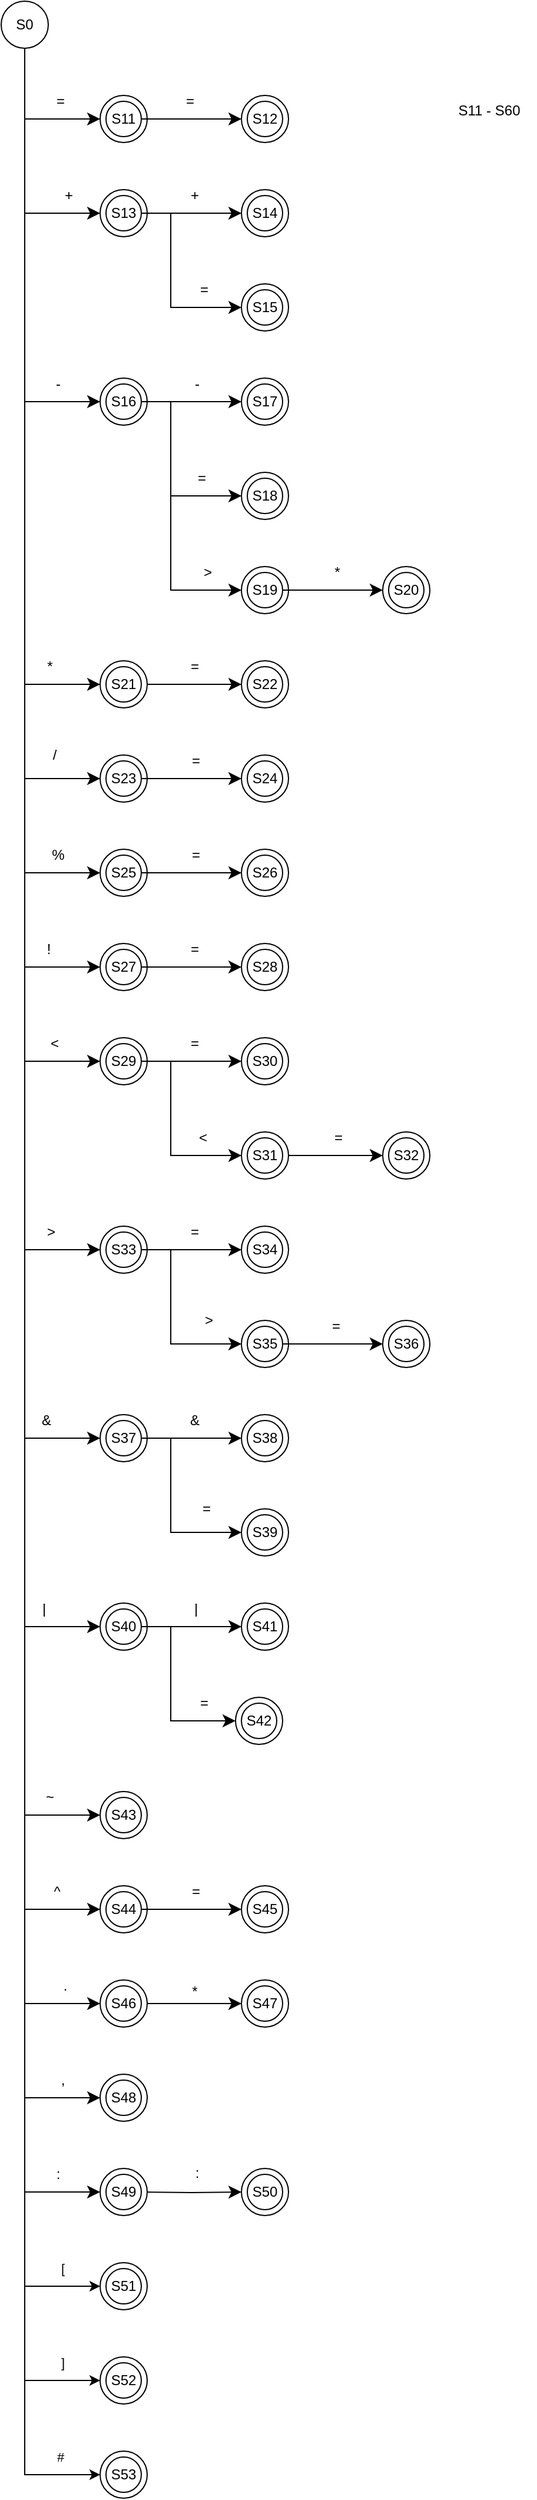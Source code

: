 <mxfile version="27.0.3">
  <diagram name="Страница — 1" id="8KizcKaNFcquC1d0sxx4">
    <mxGraphModel dx="844" dy="785" grid="1" gridSize="10" guides="1" tooltips="1" connect="1" arrows="1" fold="1" page="1" pageScale="1" pageWidth="827" pageHeight="1169" math="0" shadow="0">
      <root>
        <mxCell id="0" />
        <mxCell id="1" parent="0" />
        <mxCell id="4kD149fMRu0ujwYFSM2b-1" value="S1" style="ellipse;whiteSpace=wrap;html=1;aspect=fixed;rounded=0;labelBackgroundColor=none;" vertex="1" parent="1">
          <mxGeometry x="120" y="80" width="40" height="40" as="geometry" />
        </mxCell>
        <mxCell id="4kD149fMRu0ujwYFSM2b-2" style="edgeStyle=orthogonalEdgeStyle;rounded=0;orthogonalLoop=1;jettySize=auto;html=1;entryX=0;entryY=0.5;entryDx=0;entryDy=0;fontSize=12;startSize=8;endSize=8;labelBackgroundColor=none;fontColor=default;" edge="1" parent="1" source="4kD149fMRu0ujwYFSM2b-34" target="4kD149fMRu0ujwYFSM2b-1">
          <mxGeometry relative="1" as="geometry">
            <Array as="points">
              <mxPoint x="56" y="100" />
            </Array>
          </mxGeometry>
        </mxCell>
        <mxCell id="4kD149fMRu0ujwYFSM2b-3" value="=" style="edgeLabel;html=1;align=center;verticalAlign=middle;resizable=0;points=[];fontSize=12;fontFamily=Helvetica;fontColor=default;labelBackgroundColor=default;" vertex="1" connectable="0" parent="4kD149fMRu0ujwYFSM2b-2">
          <mxGeometry x="0.449" y="-2" relative="1" as="geometry">
            <mxPoint y="-17" as="offset" />
          </mxGeometry>
        </mxCell>
        <mxCell id="4kD149fMRu0ujwYFSM2b-4" style="edgeStyle=orthogonalEdgeStyle;rounded=0;orthogonalLoop=1;jettySize=auto;html=1;entryX=0;entryY=0.5;entryDx=0;entryDy=0;fontSize=12;startSize=8;endSize=8;labelBackgroundColor=none;fontColor=default;" edge="1" parent="1" source="4kD149fMRu0ujwYFSM2b-34" target="4kD149fMRu0ujwYFSM2b-40">
          <mxGeometry relative="1" as="geometry">
            <Array as="points">
              <mxPoint x="56" y="180" />
            </Array>
          </mxGeometry>
        </mxCell>
        <mxCell id="4kD149fMRu0ujwYFSM2b-5" value="+" style="edgeLabel;html=1;align=center;verticalAlign=middle;resizable=0;points=[];fontSize=12;fontFamily=Helvetica;fontColor=default;labelBackgroundColor=default;" vertex="1" connectable="0" parent="4kD149fMRu0ujwYFSM2b-4">
          <mxGeometry x="0.731" y="-2" relative="1" as="geometry">
            <mxPoint y="-17" as="offset" />
          </mxGeometry>
        </mxCell>
        <mxCell id="4kD149fMRu0ujwYFSM2b-6" style="edgeStyle=orthogonalEdgeStyle;orthogonalLoop=1;jettySize=auto;html=1;entryX=0;entryY=0.5;entryDx=0;entryDy=0;fontSize=12;startSize=8;endSize=8;rounded=0;curved=0;" edge="1" parent="1" source="4kD149fMRu0ujwYFSM2b-34" target="4kD149fMRu0ujwYFSM2b-46">
          <mxGeometry relative="1" as="geometry">
            <Array as="points">
              <mxPoint x="56" y="340" />
            </Array>
          </mxGeometry>
        </mxCell>
        <mxCell id="4kD149fMRu0ujwYFSM2b-7" value="-" style="edgeLabel;html=1;align=center;verticalAlign=middle;resizable=0;points=[];fontSize=12;fontFamily=Helvetica;fontColor=default;labelBackgroundColor=default;" vertex="1" connectable="0" parent="4kD149fMRu0ujwYFSM2b-6">
          <mxGeometry x="0.801" y="-1" relative="1" as="geometry">
            <mxPoint y="-16" as="offset" />
          </mxGeometry>
        </mxCell>
        <mxCell id="4kD149fMRu0ujwYFSM2b-8" style="edgeStyle=orthogonalEdgeStyle;shape=connector;curved=0;rounded=0;orthogonalLoop=1;jettySize=auto;html=1;entryX=0;entryY=0.5;entryDx=0;entryDy=0;strokeColor=default;align=center;verticalAlign=middle;fontFamily=Helvetica;fontSize=12;fontColor=default;labelBackgroundColor=default;startSize=8;endArrow=classic;endSize=8;" edge="1" parent="1" source="4kD149fMRu0ujwYFSM2b-34" target="4kD149fMRu0ujwYFSM2b-54">
          <mxGeometry relative="1" as="geometry">
            <Array as="points">
              <mxPoint x="56" y="580" />
            </Array>
          </mxGeometry>
        </mxCell>
        <mxCell id="4kD149fMRu0ujwYFSM2b-9" value="*" style="edgeLabel;html=1;align=center;verticalAlign=middle;resizable=0;points=[];fontSize=12;fontFamily=Helvetica;fontColor=default;labelBackgroundColor=default;" vertex="1" connectable="0" parent="4kD149fMRu0ujwYFSM2b-8">
          <mxGeometry x="0.882" relative="1" as="geometry">
            <mxPoint x="-8" y="-15" as="offset" />
          </mxGeometry>
        </mxCell>
        <mxCell id="4kD149fMRu0ujwYFSM2b-10" style="edgeStyle=orthogonalEdgeStyle;shape=connector;curved=0;rounded=0;orthogonalLoop=1;jettySize=auto;html=1;entryX=0;entryY=0.5;entryDx=0;entryDy=0;strokeColor=default;align=center;verticalAlign=middle;fontFamily=Helvetica;fontSize=12;fontColor=default;labelBackgroundColor=default;startSize=8;endArrow=classic;endSize=8;" edge="1" parent="1" source="4kD149fMRu0ujwYFSM2b-34" target="4kD149fMRu0ujwYFSM2b-56">
          <mxGeometry relative="1" as="geometry">
            <Array as="points">
              <mxPoint x="56" y="660" />
            </Array>
          </mxGeometry>
        </mxCell>
        <mxCell id="4kD149fMRu0ujwYFSM2b-11" value="/" style="edgeLabel;html=1;align=center;verticalAlign=middle;resizable=0;points=[];fontSize=12;fontFamily=Helvetica;fontColor=default;labelBackgroundColor=default;" vertex="1" connectable="0" parent="4kD149fMRu0ujwYFSM2b-10">
          <mxGeometry x="0.886" y="-1" relative="1" as="geometry">
            <mxPoint y="-21" as="offset" />
          </mxGeometry>
        </mxCell>
        <mxCell id="4kD149fMRu0ujwYFSM2b-12" style="edgeStyle=orthogonalEdgeStyle;shape=connector;curved=0;rounded=0;orthogonalLoop=1;jettySize=auto;html=1;entryX=0;entryY=0.5;entryDx=0;entryDy=0;strokeColor=default;align=center;verticalAlign=middle;fontFamily=Helvetica;fontSize=12;fontColor=default;labelBackgroundColor=default;startSize=8;endArrow=classic;endSize=8;" edge="1" parent="1" source="4kD149fMRu0ujwYFSM2b-34" target="4kD149fMRu0ujwYFSM2b-60">
          <mxGeometry relative="1" as="geometry">
            <Array as="points">
              <mxPoint x="56" y="740" />
            </Array>
          </mxGeometry>
        </mxCell>
        <mxCell id="4kD149fMRu0ujwYFSM2b-13" value="%" style="edgeLabel;html=1;align=center;verticalAlign=middle;resizable=0;points=[];fontSize=12;fontFamily=Helvetica;fontColor=default;labelBackgroundColor=default;" vertex="1" connectable="0" parent="4kD149fMRu0ujwYFSM2b-12">
          <mxGeometry x="0.904" y="-3" relative="1" as="geometry">
            <mxPoint y="-18" as="offset" />
          </mxGeometry>
        </mxCell>
        <mxCell id="4kD149fMRu0ujwYFSM2b-14" style="edgeStyle=orthogonalEdgeStyle;shape=connector;curved=0;rounded=0;orthogonalLoop=1;jettySize=auto;html=1;entryX=0;entryY=0.5;entryDx=0;entryDy=0;strokeColor=default;align=center;verticalAlign=middle;fontFamily=Helvetica;fontSize=12;fontColor=default;labelBackgroundColor=default;startSize=8;endArrow=classic;endSize=8;" edge="1" parent="1" source="4kD149fMRu0ujwYFSM2b-34" target="4kD149fMRu0ujwYFSM2b-73">
          <mxGeometry relative="1" as="geometry">
            <Array as="points">
              <mxPoint x="56" y="900" />
            </Array>
          </mxGeometry>
        </mxCell>
        <mxCell id="4kD149fMRu0ujwYFSM2b-15" value="&amp;lt;" style="edgeLabel;html=1;align=center;verticalAlign=middle;resizable=0;points=[];fontSize=12;fontFamily=Helvetica;fontColor=default;labelBackgroundColor=default;" vertex="1" connectable="0" parent="4kD149fMRu0ujwYFSM2b-14">
          <mxGeometry x="0.915" y="-1" relative="1" as="geometry">
            <mxPoint y="-16" as="offset" />
          </mxGeometry>
        </mxCell>
        <mxCell id="4kD149fMRu0ujwYFSM2b-16" style="edgeStyle=orthogonalEdgeStyle;shape=connector;curved=0;rounded=0;orthogonalLoop=1;jettySize=auto;html=1;entryX=0;entryY=0.5;entryDx=0;entryDy=0;strokeColor=default;align=center;verticalAlign=middle;fontFamily=Helvetica;fontSize=12;fontColor=default;labelBackgroundColor=default;startSize=8;endArrow=classic;endSize=8;" edge="1" parent="1" source="4kD149fMRu0ujwYFSM2b-34" target="4kD149fMRu0ujwYFSM2b-77">
          <mxGeometry relative="1" as="geometry">
            <Array as="points">
              <mxPoint x="56" y="1060" />
            </Array>
          </mxGeometry>
        </mxCell>
        <mxCell id="4kD149fMRu0ujwYFSM2b-17" value="&amp;gt;" style="edgeLabel;html=1;align=center;verticalAlign=middle;resizable=0;points=[];fontSize=12;fontFamily=Helvetica;fontColor=default;labelBackgroundColor=default;" vertex="1" connectable="0" parent="4kD149fMRu0ujwYFSM2b-16">
          <mxGeometry x="0.922" y="1" relative="1" as="geometry">
            <mxPoint y="-14" as="offset" />
          </mxGeometry>
        </mxCell>
        <mxCell id="4kD149fMRu0ujwYFSM2b-18" style="edgeStyle=orthogonalEdgeStyle;shape=connector;curved=0;rounded=0;orthogonalLoop=1;jettySize=auto;html=1;entryX=0;entryY=0.5;entryDx=0;entryDy=0;strokeColor=default;align=center;verticalAlign=middle;fontFamily=Helvetica;fontSize=12;fontColor=default;labelBackgroundColor=default;startSize=8;endArrow=classic;endSize=8;" edge="1" parent="1" source="4kD149fMRu0ujwYFSM2b-34" target="4kD149fMRu0ujwYFSM2b-88">
          <mxGeometry relative="1" as="geometry">
            <Array as="points">
              <mxPoint x="56" y="820" />
            </Array>
          </mxGeometry>
        </mxCell>
        <mxCell id="4kD149fMRu0ujwYFSM2b-19" value="!" style="edgeLabel;html=1;align=center;verticalAlign=middle;resizable=0;points=[];fontSize=12;fontFamily=Helvetica;fontColor=default;labelBackgroundColor=default;" vertex="1" connectable="0" parent="4kD149fMRu0ujwYFSM2b-18">
          <mxGeometry x="0.894" relative="1" as="geometry">
            <mxPoint y="-15" as="offset" />
          </mxGeometry>
        </mxCell>
        <mxCell id="4kD149fMRu0ujwYFSM2b-20" style="edgeStyle=orthogonalEdgeStyle;shape=connector;curved=0;rounded=0;orthogonalLoop=1;jettySize=auto;html=1;entryX=0;entryY=0.5;entryDx=0;entryDy=0;strokeColor=default;align=center;verticalAlign=middle;fontFamily=Helvetica;fontSize=12;fontColor=default;labelBackgroundColor=default;startSize=8;endArrow=classic;endSize=8;" edge="1" parent="1" source="4kD149fMRu0ujwYFSM2b-34" target="4kD149fMRu0ujwYFSM2b-92">
          <mxGeometry relative="1" as="geometry">
            <Array as="points">
              <mxPoint x="56" y="1220" />
            </Array>
          </mxGeometry>
        </mxCell>
        <mxCell id="4kD149fMRu0ujwYFSM2b-21" value="&amp;amp;" style="edgeLabel;html=1;align=center;verticalAlign=middle;resizable=0;points=[];fontSize=12;fontFamily=Helvetica;fontColor=default;labelBackgroundColor=default;" vertex="1" connectable="0" parent="4kD149fMRu0ujwYFSM2b-20">
          <mxGeometry x="0.926" y="-1" relative="1" as="geometry">
            <mxPoint y="-16" as="offset" />
          </mxGeometry>
        </mxCell>
        <mxCell id="4kD149fMRu0ujwYFSM2b-22" style="edgeStyle=orthogonalEdgeStyle;shape=connector;curved=0;rounded=0;orthogonalLoop=1;jettySize=auto;html=1;entryX=0;entryY=0.5;entryDx=0;entryDy=0;strokeColor=default;align=center;verticalAlign=middle;fontFamily=Helvetica;fontSize=12;fontColor=default;labelBackgroundColor=default;startSize=8;endArrow=classic;endSize=8;" edge="1" parent="1" source="4kD149fMRu0ujwYFSM2b-34" target="4kD149fMRu0ujwYFSM2b-99">
          <mxGeometry relative="1" as="geometry">
            <Array as="points">
              <mxPoint x="56" y="1380" />
            </Array>
          </mxGeometry>
        </mxCell>
        <mxCell id="4kD149fMRu0ujwYFSM2b-23" value="|" style="edgeLabel;html=1;align=center;verticalAlign=middle;resizable=0;points=[];fontSize=12;fontFamily=Helvetica;fontColor=default;labelBackgroundColor=default;" vertex="1" connectable="0" parent="4kD149fMRu0ujwYFSM2b-22">
          <mxGeometry x="0.931" relative="1" as="geometry">
            <mxPoint y="-15" as="offset" />
          </mxGeometry>
        </mxCell>
        <mxCell id="4kD149fMRu0ujwYFSM2b-24" style="edgeStyle=orthogonalEdgeStyle;shape=connector;curved=0;rounded=0;orthogonalLoop=1;jettySize=auto;html=1;entryX=0;entryY=0.5;entryDx=0;entryDy=0;strokeColor=default;align=center;verticalAlign=middle;fontFamily=Helvetica;fontSize=12;fontColor=default;labelBackgroundColor=default;startSize=8;endArrow=classic;endSize=8;" edge="1" parent="1" source="4kD149fMRu0ujwYFSM2b-34" target="4kD149fMRu0ujwYFSM2b-107">
          <mxGeometry relative="1" as="geometry">
            <Array as="points">
              <mxPoint x="56" y="1540" />
            </Array>
          </mxGeometry>
        </mxCell>
        <mxCell id="4kD149fMRu0ujwYFSM2b-25" value="~" style="edgeLabel;html=1;align=center;verticalAlign=middle;resizable=0;points=[];fontSize=12;fontFamily=Helvetica;fontColor=default;labelBackgroundColor=default;" vertex="1" connectable="0" parent="4kD149fMRu0ujwYFSM2b-24">
          <mxGeometry x="0.951" y="-1" relative="1" as="geometry">
            <mxPoint x="-5" y="-16" as="offset" />
          </mxGeometry>
        </mxCell>
        <mxCell id="4kD149fMRu0ujwYFSM2b-26" value="" style="edgeStyle=orthogonalEdgeStyle;shape=connector;curved=0;rounded=0;orthogonalLoop=1;jettySize=auto;html=1;entryX=0;entryY=0.5;entryDx=0;entryDy=0;strokeColor=default;align=center;verticalAlign=middle;fontFamily=Helvetica;fontSize=12;fontColor=default;labelBackgroundColor=default;startSize=8;endArrow=classic;endSize=8;" edge="1" parent="1" source="4kD149fMRu0ujwYFSM2b-34" target="4kD149fMRu0ujwYFSM2b-127">
          <mxGeometry relative="1" as="geometry">
            <Array as="points">
              <mxPoint x="56" y="1620" />
            </Array>
          </mxGeometry>
        </mxCell>
        <mxCell id="4kD149fMRu0ujwYFSM2b-27" value="^" style="edgeLabel;html=1;align=center;verticalAlign=middle;resizable=0;points=[];fontSize=12;fontFamily=Helvetica;fontColor=default;labelBackgroundColor=default;" vertex="1" connectable="0" parent="4kD149fMRu0ujwYFSM2b-26">
          <mxGeometry x="0.955" y="-1" relative="1" as="geometry">
            <mxPoint y="-16" as="offset" />
          </mxGeometry>
        </mxCell>
        <mxCell id="4kD149fMRu0ujwYFSM2b-28" style="edgeStyle=orthogonalEdgeStyle;shape=connector;curved=0;rounded=0;orthogonalLoop=1;jettySize=auto;html=1;entryX=0;entryY=0.5;entryDx=0;entryDy=0;strokeColor=default;align=center;verticalAlign=middle;fontFamily=Helvetica;fontSize=12;fontColor=default;labelBackgroundColor=default;startSize=8;endArrow=classic;endSize=8;" edge="1" parent="1" source="4kD149fMRu0ujwYFSM2b-34" target="4kD149fMRu0ujwYFSM2b-149">
          <mxGeometry relative="1" as="geometry">
            <Array as="points">
              <mxPoint x="56" y="1700" />
            </Array>
          </mxGeometry>
        </mxCell>
        <mxCell id="4kD149fMRu0ujwYFSM2b-29" value="." style="edgeLabel;html=1;align=center;verticalAlign=middle;resizable=0;points=[];fontSize=12;fontFamily=Helvetica;fontColor=default;labelBackgroundColor=default;" vertex="1" connectable="0" parent="4kD149fMRu0ujwYFSM2b-28">
          <mxGeometry x="0.965" relative="1" as="geometry">
            <mxPoint y="-15" as="offset" />
          </mxGeometry>
        </mxCell>
        <mxCell id="4kD149fMRu0ujwYFSM2b-30" style="edgeStyle=orthogonalEdgeStyle;shape=connector;curved=0;rounded=0;orthogonalLoop=1;jettySize=auto;html=1;entryX=0;entryY=0.5;entryDx=0;entryDy=0;strokeColor=default;align=center;verticalAlign=middle;fontFamily=Helvetica;fontSize=12;fontColor=default;labelBackgroundColor=default;startSize=8;endArrow=classic;endSize=8;" edge="1" parent="1" source="4kD149fMRu0ujwYFSM2b-34" target="4kD149fMRu0ujwYFSM2b-151">
          <mxGeometry relative="1" as="geometry">
            <Array as="points">
              <mxPoint x="56" y="1780" />
            </Array>
          </mxGeometry>
        </mxCell>
        <mxCell id="4kD149fMRu0ujwYFSM2b-31" value="," style="edgeLabel;html=1;align=center;verticalAlign=middle;resizable=0;points=[];fontSize=12;fontFamily=Helvetica;fontColor=default;labelBackgroundColor=default;" vertex="1" connectable="0" parent="4kD149fMRu0ujwYFSM2b-30">
          <mxGeometry x="0.964" y="-1" relative="1" as="geometry">
            <mxPoint y="-16" as="offset" />
          </mxGeometry>
        </mxCell>
        <mxCell id="4kD149fMRu0ujwYFSM2b-32" style="edgeStyle=orthogonalEdgeStyle;shape=connector;curved=0;rounded=0;orthogonalLoop=1;jettySize=auto;html=1;entryX=0;entryY=0.5;entryDx=0;entryDy=0;strokeColor=default;align=center;verticalAlign=middle;fontFamily=Helvetica;fontSize=12;fontColor=default;labelBackgroundColor=default;startSize=8;endArrow=classic;endSize=8;" edge="1" parent="1" source="4kD149fMRu0ujwYFSM2b-34" target="4kD149fMRu0ujwYFSM2b-166">
          <mxGeometry relative="1" as="geometry">
            <Array as="points">
              <mxPoint x="56" y="1860" />
            </Array>
            <mxPoint x="125" y="1860" as="targetPoint" />
          </mxGeometry>
        </mxCell>
        <mxCell id="4kD149fMRu0ujwYFSM2b-33" value=":" style="edgeLabel;html=1;align=center;verticalAlign=middle;resizable=0;points=[];fontSize=12;fontFamily=Helvetica;fontColor=default;labelBackgroundColor=default;" vertex="1" connectable="0" parent="4kD149fMRu0ujwYFSM2b-32">
          <mxGeometry x="0.961" y="1" relative="1" as="geometry">
            <mxPoint y="-14" as="offset" />
          </mxGeometry>
        </mxCell>
        <mxCell id="4kD149fMRu0ujwYFSM2b-170" style="edgeStyle=orthogonalEdgeStyle;rounded=0;orthogonalLoop=1;jettySize=auto;html=1;entryX=0;entryY=0.5;entryDx=0;entryDy=0;" edge="1" parent="1" source="4kD149fMRu0ujwYFSM2b-34" target="4kD149fMRu0ujwYFSM2b-162">
          <mxGeometry relative="1" as="geometry">
            <Array as="points">
              <mxPoint x="56" y="1940" />
            </Array>
          </mxGeometry>
        </mxCell>
        <mxCell id="4kD149fMRu0ujwYFSM2b-173" value="[" style="edgeLabel;html=1;align=center;verticalAlign=middle;resizable=0;points=[];" vertex="1" connectable="0" parent="4kD149fMRu0ujwYFSM2b-170">
          <mxGeometry x="0.967" relative="1" as="geometry">
            <mxPoint y="-15" as="offset" />
          </mxGeometry>
        </mxCell>
        <mxCell id="4kD149fMRu0ujwYFSM2b-171" style="edgeStyle=orthogonalEdgeStyle;rounded=0;orthogonalLoop=1;jettySize=auto;html=1;entryX=0;entryY=0.5;entryDx=0;entryDy=0;" edge="1" parent="1" source="4kD149fMRu0ujwYFSM2b-34" target="4kD149fMRu0ujwYFSM2b-164">
          <mxGeometry relative="1" as="geometry">
            <Array as="points">
              <mxPoint x="56" y="2020" />
            </Array>
          </mxGeometry>
        </mxCell>
        <mxCell id="4kD149fMRu0ujwYFSM2b-174" value="]" style="edgeLabel;html=1;align=center;verticalAlign=middle;resizable=0;points=[];" vertex="1" connectable="0" parent="4kD149fMRu0ujwYFSM2b-171">
          <mxGeometry x="0.968" relative="1" as="geometry">
            <mxPoint y="-15" as="offset" />
          </mxGeometry>
        </mxCell>
        <mxCell id="4kD149fMRu0ujwYFSM2b-172" style="edgeStyle=orthogonalEdgeStyle;rounded=0;orthogonalLoop=1;jettySize=auto;html=1;entryX=0;entryY=0.5;entryDx=0;entryDy=0;" edge="1" parent="1" source="4kD149fMRu0ujwYFSM2b-34" target="4kD149fMRu0ujwYFSM2b-168">
          <mxGeometry relative="1" as="geometry">
            <Array as="points">
              <mxPoint x="56" y="2100" />
            </Array>
          </mxGeometry>
        </mxCell>
        <mxCell id="4kD149fMRu0ujwYFSM2b-175" value="#" style="edgeLabel;html=1;align=center;verticalAlign=middle;resizable=0;points=[];" vertex="1" connectable="0" parent="4kD149fMRu0ujwYFSM2b-172">
          <mxGeometry x="0.968" relative="1" as="geometry">
            <mxPoint y="-15" as="offset" />
          </mxGeometry>
        </mxCell>
        <mxCell id="4kD149fMRu0ujwYFSM2b-34" value="S0" style="ellipse;whiteSpace=wrap;html=1;aspect=fixed;rounded=0;labelBackgroundColor=none;" vertex="1" parent="1">
          <mxGeometry x="36" width="40" height="40" as="geometry" />
        </mxCell>
        <mxCell id="4kD149fMRu0ujwYFSM2b-35" style="edgeStyle=orthogonalEdgeStyle;shape=connector;curved=0;rounded=0;orthogonalLoop=1;jettySize=auto;html=1;entryX=0;entryY=0.5;entryDx=0;entryDy=0;strokeColor=default;align=center;verticalAlign=middle;fontFamily=Helvetica;fontSize=12;fontColor=default;labelBackgroundColor=default;startSize=8;endArrow=classic;endSize=8;" edge="1" parent="1" source="4kD149fMRu0ujwYFSM2b-37" target="4kD149fMRu0ujwYFSM2b-68">
          <mxGeometry relative="1" as="geometry" />
        </mxCell>
        <mxCell id="4kD149fMRu0ujwYFSM2b-36" value="=" style="edgeLabel;html=1;align=center;verticalAlign=middle;resizable=0;points=[];fontSize=12;fontFamily=Helvetica;fontColor=default;labelBackgroundColor=default;" vertex="1" connectable="0" parent="4kD149fMRu0ujwYFSM2b-35">
          <mxGeometry x="-0.03" y="-1" relative="1" as="geometry">
            <mxPoint y="-16" as="offset" />
          </mxGeometry>
        </mxCell>
        <mxCell id="4kD149fMRu0ujwYFSM2b-37" value="S11" style="ellipse;whiteSpace=wrap;html=1;aspect=fixed;rounded=0;labelBackgroundColor=none;" vertex="1" parent="1">
          <mxGeometry x="125" y="85" width="30" height="30" as="geometry" />
        </mxCell>
        <mxCell id="4kD149fMRu0ujwYFSM2b-38" style="edgeStyle=orthogonalEdgeStyle;shape=connector;curved=0;rounded=0;orthogonalLoop=1;jettySize=auto;html=1;entryX=0;entryY=0.5;entryDx=0;entryDy=0;strokeColor=default;align=center;verticalAlign=middle;fontFamily=Helvetica;fontSize=12;fontColor=default;labelBackgroundColor=default;startSize=8;endArrow=classic;endSize=8;" edge="1" parent="1" source="4kD149fMRu0ujwYFSM2b-40" target="4kD149fMRu0ujwYFSM2b-64">
          <mxGeometry relative="1" as="geometry" />
        </mxCell>
        <mxCell id="4kD149fMRu0ujwYFSM2b-39" value="+" style="edgeLabel;html=1;align=center;verticalAlign=middle;resizable=0;points=[];fontSize=12;fontFamily=Helvetica;fontColor=default;labelBackgroundColor=default;" vertex="1" connectable="0" parent="4kD149fMRu0ujwYFSM2b-38">
          <mxGeometry x="-0.002" relative="1" as="geometry">
            <mxPoint y="-15" as="offset" />
          </mxGeometry>
        </mxCell>
        <mxCell id="4kD149fMRu0ujwYFSM2b-40" value="S1" style="ellipse;whiteSpace=wrap;html=1;aspect=fixed;rounded=0;labelBackgroundColor=none;" vertex="1" parent="1">
          <mxGeometry x="120" y="160" width="40" height="40" as="geometry" />
        </mxCell>
        <mxCell id="4kD149fMRu0ujwYFSM2b-41" style="edgeStyle=orthogonalEdgeStyle;shape=connector;curved=0;rounded=0;orthogonalLoop=1;jettySize=auto;html=1;entryX=0;entryY=0.5;entryDx=0;entryDy=0;strokeColor=default;align=center;verticalAlign=middle;fontFamily=Helvetica;fontSize=12;fontColor=default;labelBackgroundColor=default;startSize=8;endArrow=classic;endSize=8;" edge="1" parent="1" source="4kD149fMRu0ujwYFSM2b-43" target="4kD149fMRu0ujwYFSM2b-117">
          <mxGeometry relative="1" as="geometry">
            <Array as="points">
              <mxPoint x="180" y="180" />
              <mxPoint x="180" y="260" />
            </Array>
          </mxGeometry>
        </mxCell>
        <mxCell id="4kD149fMRu0ujwYFSM2b-42" value="=" style="edgeLabel;html=1;align=center;verticalAlign=middle;resizable=0;points=[];fontSize=12;fontFamily=Helvetica;fontColor=default;labelBackgroundColor=default;" vertex="1" connectable="0" parent="4kD149fMRu0ujwYFSM2b-41">
          <mxGeometry x="0.605" relative="1" as="geometry">
            <mxPoint y="-15" as="offset" />
          </mxGeometry>
        </mxCell>
        <mxCell id="4kD149fMRu0ujwYFSM2b-43" value="S13" style="ellipse;whiteSpace=wrap;html=1;aspect=fixed;rounded=0;labelBackgroundColor=none;" vertex="1" parent="1">
          <mxGeometry x="125" y="165" width="30" height="30" as="geometry" />
        </mxCell>
        <mxCell id="4kD149fMRu0ujwYFSM2b-44" style="edgeStyle=orthogonalEdgeStyle;shape=connector;curved=0;rounded=0;orthogonalLoop=1;jettySize=auto;html=1;entryX=0;entryY=0.5;entryDx=0;entryDy=0;strokeColor=default;align=center;verticalAlign=middle;fontFamily=Helvetica;fontSize=12;fontColor=default;labelBackgroundColor=default;startSize=8;endArrow=classic;endSize=8;" edge="1" parent="1" source="4kD149fMRu0ujwYFSM2b-46" target="4kD149fMRu0ujwYFSM2b-119">
          <mxGeometry relative="1" as="geometry">
            <Array as="points">
              <mxPoint x="180" y="340" />
              <mxPoint x="180" y="420" />
            </Array>
          </mxGeometry>
        </mxCell>
        <mxCell id="4kD149fMRu0ujwYFSM2b-45" value="=" style="edgeLabel;html=1;align=center;verticalAlign=middle;resizable=0;points=[];fontSize=12;fontFamily=Helvetica;fontColor=default;labelBackgroundColor=default;" vertex="1" connectable="0" parent="4kD149fMRu0ujwYFSM2b-44">
          <mxGeometry x="0.571" y="-3" relative="1" as="geometry">
            <mxPoint y="-18" as="offset" />
          </mxGeometry>
        </mxCell>
        <mxCell id="4kD149fMRu0ujwYFSM2b-46" value="S1" style="ellipse;whiteSpace=wrap;html=1;aspect=fixed;rounded=0;labelBackgroundColor=none;" vertex="1" parent="1">
          <mxGeometry x="120" y="320" width="40" height="40" as="geometry" />
        </mxCell>
        <mxCell id="4kD149fMRu0ujwYFSM2b-47" style="edgeStyle=orthogonalEdgeStyle;shape=connector;curved=0;rounded=0;orthogonalLoop=1;jettySize=auto;html=1;entryX=0;entryY=0.5;entryDx=0;entryDy=0;strokeColor=default;align=center;verticalAlign=middle;fontFamily=Helvetica;fontSize=12;fontColor=default;labelBackgroundColor=default;startSize=8;endArrow=classic;endSize=8;" edge="1" parent="1" source="4kD149fMRu0ujwYFSM2b-51" target="4kD149fMRu0ujwYFSM2b-66">
          <mxGeometry relative="1" as="geometry" />
        </mxCell>
        <mxCell id="4kD149fMRu0ujwYFSM2b-48" value="-" style="edgeLabel;html=1;align=center;verticalAlign=middle;resizable=0;points=[];fontSize=12;fontFamily=Helvetica;fontColor=default;labelBackgroundColor=default;" vertex="1" connectable="0" parent="4kD149fMRu0ujwYFSM2b-47">
          <mxGeometry x="0.092" y="2" relative="1" as="geometry">
            <mxPoint y="-13" as="offset" />
          </mxGeometry>
        </mxCell>
        <mxCell id="4kD149fMRu0ujwYFSM2b-49" style="edgeStyle=orthogonalEdgeStyle;shape=connector;curved=0;rounded=0;orthogonalLoop=1;jettySize=auto;html=1;entryX=0;entryY=0.5;entryDx=0;entryDy=0;strokeColor=default;align=center;verticalAlign=middle;fontFamily=Helvetica;fontSize=12;fontColor=default;labelBackgroundColor=default;startSize=8;endArrow=classic;endSize=8;" edge="1" parent="1" source="4kD149fMRu0ujwYFSM2b-51" target="4kD149fMRu0ujwYFSM2b-141">
          <mxGeometry relative="1" as="geometry">
            <Array as="points">
              <mxPoint x="180" y="340" />
              <mxPoint x="180" y="500" />
            </Array>
          </mxGeometry>
        </mxCell>
        <mxCell id="4kD149fMRu0ujwYFSM2b-50" value="&amp;gt;" style="edgeLabel;html=1;align=center;verticalAlign=middle;resizable=0;points=[];fontSize=12;fontFamily=Helvetica;fontColor=default;labelBackgroundColor=default;" vertex="1" connectable="0" parent="4kD149fMRu0ujwYFSM2b-49">
          <mxGeometry x="0.832" y="-1" relative="1" as="geometry">
            <mxPoint x="-9" y="-16" as="offset" />
          </mxGeometry>
        </mxCell>
        <mxCell id="4kD149fMRu0ujwYFSM2b-51" value="S16" style="ellipse;whiteSpace=wrap;html=1;aspect=fixed;rounded=0;labelBackgroundColor=none;" vertex="1" parent="1">
          <mxGeometry x="125" y="325" width="30" height="30" as="geometry" />
        </mxCell>
        <mxCell id="4kD149fMRu0ujwYFSM2b-52" style="edgeStyle=orthogonalEdgeStyle;shape=connector;curved=0;rounded=0;orthogonalLoop=1;jettySize=auto;html=1;entryX=0;entryY=0.5;entryDx=0;entryDy=0;strokeColor=default;align=center;verticalAlign=middle;fontFamily=Helvetica;fontSize=12;fontColor=default;labelBackgroundColor=default;startSize=8;endArrow=classic;endSize=8;" edge="1" parent="1" source="4kD149fMRu0ujwYFSM2b-54" target="4kD149fMRu0ujwYFSM2b-121">
          <mxGeometry relative="1" as="geometry" />
        </mxCell>
        <mxCell id="4kD149fMRu0ujwYFSM2b-53" value="=" style="edgeLabel;html=1;align=center;verticalAlign=middle;resizable=0;points=[];fontSize=12;fontFamily=Helvetica;fontColor=default;labelBackgroundColor=default;" vertex="1" connectable="0" parent="4kD149fMRu0ujwYFSM2b-52">
          <mxGeometry x="0.012" y="-2" relative="1" as="geometry">
            <mxPoint x="-1" y="-17" as="offset" />
          </mxGeometry>
        </mxCell>
        <mxCell id="4kD149fMRu0ujwYFSM2b-54" value="S1" style="ellipse;whiteSpace=wrap;html=1;aspect=fixed;rounded=0;labelBackgroundColor=none;" vertex="1" parent="1">
          <mxGeometry x="120" y="560" width="40" height="40" as="geometry" />
        </mxCell>
        <mxCell id="4kD149fMRu0ujwYFSM2b-55" value="S21" style="ellipse;whiteSpace=wrap;html=1;aspect=fixed;rounded=0;labelBackgroundColor=none;" vertex="1" parent="1">
          <mxGeometry x="125" y="565" width="30" height="30" as="geometry" />
        </mxCell>
        <mxCell id="4kD149fMRu0ujwYFSM2b-56" value="S1" style="ellipse;whiteSpace=wrap;html=1;aspect=fixed;rounded=0;labelBackgroundColor=none;" vertex="1" parent="1">
          <mxGeometry x="120" y="640" width="40" height="40" as="geometry" />
        </mxCell>
        <mxCell id="4kD149fMRu0ujwYFSM2b-57" style="edgeStyle=orthogonalEdgeStyle;shape=connector;curved=0;rounded=0;orthogonalLoop=1;jettySize=auto;html=1;entryX=0;entryY=0.5;entryDx=0;entryDy=0;strokeColor=default;align=center;verticalAlign=middle;fontFamily=Helvetica;fontSize=12;fontColor=default;labelBackgroundColor=default;startSize=8;endArrow=classic;endSize=8;" edge="1" parent="1" source="4kD149fMRu0ujwYFSM2b-59" target="4kD149fMRu0ujwYFSM2b-123">
          <mxGeometry relative="1" as="geometry" />
        </mxCell>
        <mxCell id="4kD149fMRu0ujwYFSM2b-58" value="=" style="edgeLabel;html=1;align=center;verticalAlign=middle;resizable=0;points=[];fontSize=12;fontFamily=Helvetica;fontColor=default;labelBackgroundColor=default;" vertex="1" connectable="0" parent="4kD149fMRu0ujwYFSM2b-57">
          <mxGeometry x="0.029" y="-2" relative="1" as="geometry">
            <mxPoint x="2" y="-17" as="offset" />
          </mxGeometry>
        </mxCell>
        <mxCell id="4kD149fMRu0ujwYFSM2b-59" value="S23" style="ellipse;whiteSpace=wrap;html=1;aspect=fixed;rounded=0;labelBackgroundColor=none;" vertex="1" parent="1">
          <mxGeometry x="125" y="645" width="30" height="30" as="geometry" />
        </mxCell>
        <mxCell id="4kD149fMRu0ujwYFSM2b-60" value="S1" style="ellipse;whiteSpace=wrap;html=1;aspect=fixed;rounded=0;labelBackgroundColor=none;" vertex="1" parent="1">
          <mxGeometry x="120" y="720" width="40" height="40" as="geometry" />
        </mxCell>
        <mxCell id="4kD149fMRu0ujwYFSM2b-61" style="edgeStyle=orthogonalEdgeStyle;shape=connector;curved=0;rounded=0;orthogonalLoop=1;jettySize=auto;html=1;entryX=0;entryY=0.5;entryDx=0;entryDy=0;strokeColor=default;align=center;verticalAlign=middle;fontFamily=Helvetica;fontSize=12;fontColor=default;labelBackgroundColor=default;startSize=8;endArrow=classic;endSize=8;" edge="1" parent="1" source="4kD149fMRu0ujwYFSM2b-63" target="4kD149fMRu0ujwYFSM2b-125">
          <mxGeometry relative="1" as="geometry" />
        </mxCell>
        <mxCell id="4kD149fMRu0ujwYFSM2b-62" value="=" style="edgeLabel;html=1;align=center;verticalAlign=middle;resizable=0;points=[];fontSize=12;fontFamily=Helvetica;fontColor=default;labelBackgroundColor=default;" vertex="1" connectable="0" parent="4kD149fMRu0ujwYFSM2b-61">
          <mxGeometry x="0.07" relative="1" as="geometry">
            <mxPoint y="-15" as="offset" />
          </mxGeometry>
        </mxCell>
        <mxCell id="4kD149fMRu0ujwYFSM2b-63" value="S25" style="ellipse;whiteSpace=wrap;html=1;aspect=fixed;rounded=0;labelBackgroundColor=none;" vertex="1" parent="1">
          <mxGeometry x="125" y="725" width="30" height="30" as="geometry" />
        </mxCell>
        <mxCell id="4kD149fMRu0ujwYFSM2b-64" value="S1" style="ellipse;whiteSpace=wrap;html=1;aspect=fixed;rounded=0;labelBackgroundColor=none;" vertex="1" parent="1">
          <mxGeometry x="240" y="160" width="40" height="40" as="geometry" />
        </mxCell>
        <mxCell id="4kD149fMRu0ujwYFSM2b-65" value="S14" style="ellipse;whiteSpace=wrap;html=1;aspect=fixed;rounded=0;labelBackgroundColor=none;" vertex="1" parent="1">
          <mxGeometry x="245" y="165" width="30" height="30" as="geometry" />
        </mxCell>
        <mxCell id="4kD149fMRu0ujwYFSM2b-66" value="S1" style="ellipse;whiteSpace=wrap;html=1;aspect=fixed;rounded=0;labelBackgroundColor=none;" vertex="1" parent="1">
          <mxGeometry x="240" y="320" width="40" height="40" as="geometry" />
        </mxCell>
        <mxCell id="4kD149fMRu0ujwYFSM2b-67" value="S17" style="ellipse;whiteSpace=wrap;html=1;aspect=fixed;rounded=0;labelBackgroundColor=none;" vertex="1" parent="1">
          <mxGeometry x="245" y="325" width="30" height="30" as="geometry" />
        </mxCell>
        <mxCell id="4kD149fMRu0ujwYFSM2b-68" value="S1" style="ellipse;whiteSpace=wrap;html=1;aspect=fixed;rounded=0;labelBackgroundColor=none;" vertex="1" parent="1">
          <mxGeometry x="240" y="80" width="40" height="40" as="geometry" />
        </mxCell>
        <mxCell id="4kD149fMRu0ujwYFSM2b-69" value="S12" style="ellipse;whiteSpace=wrap;html=1;aspect=fixed;rounded=0;labelBackgroundColor=none;" vertex="1" parent="1">
          <mxGeometry x="245" y="85" width="30" height="30" as="geometry" />
        </mxCell>
        <mxCell id="4kD149fMRu0ujwYFSM2b-70" value="S1" style="ellipse;whiteSpace=wrap;html=1;aspect=fixed;rounded=0;labelBackgroundColor=none;" vertex="1" parent="1">
          <mxGeometry x="240" y="800" width="40" height="40" as="geometry" />
        </mxCell>
        <mxCell id="4kD149fMRu0ujwYFSM2b-71" value="S28" style="ellipse;whiteSpace=wrap;html=1;aspect=fixed;rounded=0;labelBackgroundColor=none;" vertex="1" parent="1">
          <mxGeometry x="245" y="805" width="30" height="30" as="geometry" />
        </mxCell>
        <mxCell id="4kD149fMRu0ujwYFSM2b-72" style="edgeStyle=orthogonalEdgeStyle;shape=connector;curved=0;rounded=0;orthogonalLoop=1;jettySize=auto;html=1;entryX=0;entryY=0.5;entryDx=0;entryDy=0;strokeColor=default;align=center;verticalAlign=middle;fontFamily=Helvetica;fontSize=12;fontColor=default;labelBackgroundColor=default;startSize=8;endArrow=classic;endSize=8;" edge="1" parent="1" source="4kD149fMRu0ujwYFSM2b-73" target="4kD149fMRu0ujwYFSM2b-83">
          <mxGeometry relative="1" as="geometry" />
        </mxCell>
        <mxCell id="4kD149fMRu0ujwYFSM2b-73" value="S1" style="ellipse;whiteSpace=wrap;html=1;aspect=fixed;rounded=0;labelBackgroundColor=none;" vertex="1" parent="1">
          <mxGeometry x="120" y="880" width="40" height="40" as="geometry" />
        </mxCell>
        <mxCell id="4kD149fMRu0ujwYFSM2b-74" style="edgeStyle=orthogonalEdgeStyle;shape=connector;curved=0;rounded=0;orthogonalLoop=1;jettySize=auto;html=1;entryX=0;entryY=0.5;entryDx=0;entryDy=0;strokeColor=default;align=center;verticalAlign=middle;fontFamily=Helvetica;fontSize=12;fontColor=default;labelBackgroundColor=default;startSize=8;endArrow=classic;endSize=8;" edge="1" parent="1" source="4kD149fMRu0ujwYFSM2b-76" target="4kD149fMRu0ujwYFSM2b-115">
          <mxGeometry relative="1" as="geometry">
            <Array as="points">
              <mxPoint x="180" y="900" />
              <mxPoint x="180" y="980" />
            </Array>
          </mxGeometry>
        </mxCell>
        <mxCell id="4kD149fMRu0ujwYFSM2b-75" value="&amp;lt;" style="edgeLabel;html=1;align=center;verticalAlign=middle;resizable=0;points=[];fontSize=12;fontFamily=Helvetica;fontColor=default;labelBackgroundColor=default;" vertex="1" connectable="0" parent="4kD149fMRu0ujwYFSM2b-74">
          <mxGeometry x="0.595" y="-1" relative="1" as="geometry">
            <mxPoint y="-16" as="offset" />
          </mxGeometry>
        </mxCell>
        <mxCell id="4kD149fMRu0ujwYFSM2b-76" value="S29" style="ellipse;whiteSpace=wrap;html=1;aspect=fixed;rounded=0;labelBackgroundColor=none;" vertex="1" parent="1">
          <mxGeometry x="125" y="885" width="30" height="30" as="geometry" />
        </mxCell>
        <mxCell id="4kD149fMRu0ujwYFSM2b-77" value="S1" style="ellipse;whiteSpace=wrap;html=1;aspect=fixed;rounded=0;labelBackgroundColor=none;" vertex="1" parent="1">
          <mxGeometry x="120" y="1040" width="40" height="40" as="geometry" />
        </mxCell>
        <mxCell id="4kD149fMRu0ujwYFSM2b-78" style="edgeStyle=orthogonalEdgeStyle;shape=connector;curved=0;rounded=0;orthogonalLoop=1;jettySize=auto;html=1;entryX=0;entryY=0.5;entryDx=0;entryDy=0;strokeColor=default;align=center;verticalAlign=middle;fontFamily=Helvetica;fontSize=12;fontColor=default;labelBackgroundColor=default;startSize=8;endArrow=classic;endSize=8;" edge="1" parent="1" source="4kD149fMRu0ujwYFSM2b-82" target="4kD149fMRu0ujwYFSM2b-85">
          <mxGeometry relative="1" as="geometry" />
        </mxCell>
        <mxCell id="4kD149fMRu0ujwYFSM2b-79" value="=" style="edgeLabel;html=1;align=center;verticalAlign=middle;resizable=0;points=[];fontSize=12;fontFamily=Helvetica;fontColor=default;labelBackgroundColor=default;" vertex="1" connectable="0" parent="4kD149fMRu0ujwYFSM2b-78">
          <mxGeometry x="0.109" relative="1" as="geometry">
            <mxPoint x="-2" y="-15" as="offset" />
          </mxGeometry>
        </mxCell>
        <mxCell id="4kD149fMRu0ujwYFSM2b-80" style="edgeStyle=orthogonalEdgeStyle;shape=connector;curved=0;rounded=0;orthogonalLoop=1;jettySize=auto;html=1;entryX=0;entryY=0.5;entryDx=0;entryDy=0;strokeColor=default;align=center;verticalAlign=middle;fontFamily=Helvetica;fontSize=12;fontColor=default;labelBackgroundColor=default;startSize=8;endArrow=classic;endSize=8;" edge="1" parent="1" source="4kD149fMRu0ujwYFSM2b-82" target="4kD149fMRu0ujwYFSM2b-109">
          <mxGeometry relative="1" as="geometry">
            <Array as="points">
              <mxPoint x="180" y="1060" />
              <mxPoint x="180" y="1140" />
            </Array>
          </mxGeometry>
        </mxCell>
        <mxCell id="4kD149fMRu0ujwYFSM2b-81" value="&amp;gt;" style="edgeLabel;html=1;align=center;verticalAlign=middle;resizable=0;points=[];fontSize=12;fontFamily=Helvetica;fontColor=default;labelBackgroundColor=default;" vertex="1" connectable="0" parent="4kD149fMRu0ujwYFSM2b-80">
          <mxGeometry x="0.658" y="-2" relative="1" as="geometry">
            <mxPoint y="-22" as="offset" />
          </mxGeometry>
        </mxCell>
        <mxCell id="4kD149fMRu0ujwYFSM2b-82" value="S33" style="ellipse;whiteSpace=wrap;html=1;aspect=fixed;rounded=0;labelBackgroundColor=none;" vertex="1" parent="1">
          <mxGeometry x="125" y="1045" width="30" height="30" as="geometry" />
        </mxCell>
        <mxCell id="4kD149fMRu0ujwYFSM2b-83" value="S1" style="ellipse;whiteSpace=wrap;html=1;aspect=fixed;rounded=0;labelBackgroundColor=none;" vertex="1" parent="1">
          <mxGeometry x="240" y="880" width="40" height="40" as="geometry" />
        </mxCell>
        <mxCell id="4kD149fMRu0ujwYFSM2b-84" value="S30" style="ellipse;whiteSpace=wrap;html=1;aspect=fixed;rounded=0;labelBackgroundColor=none;" vertex="1" parent="1">
          <mxGeometry x="245" y="885" width="30" height="30" as="geometry" />
        </mxCell>
        <mxCell id="4kD149fMRu0ujwYFSM2b-85" value="S1" style="ellipse;whiteSpace=wrap;html=1;aspect=fixed;rounded=0;labelBackgroundColor=none;" vertex="1" parent="1">
          <mxGeometry x="240" y="1040" width="40" height="40" as="geometry" />
        </mxCell>
        <mxCell id="4kD149fMRu0ujwYFSM2b-86" value="S34" style="ellipse;whiteSpace=wrap;html=1;aspect=fixed;rounded=0;labelBackgroundColor=none;" vertex="1" parent="1">
          <mxGeometry x="245" y="1045" width="30" height="30" as="geometry" />
        </mxCell>
        <mxCell id="4kD149fMRu0ujwYFSM2b-87" value="=" style="edgeLabel;html=1;align=center;verticalAlign=middle;resizable=0;points=[];fontSize=12;fontFamily=Helvetica;fontColor=default;labelBackgroundColor=default;" vertex="1" connectable="0" parent="1">
          <mxGeometry x="200.001" y="885" as="geometry" />
        </mxCell>
        <mxCell id="4kD149fMRu0ujwYFSM2b-88" value="S1" style="ellipse;whiteSpace=wrap;html=1;aspect=fixed;rounded=0;labelBackgroundColor=none;" vertex="1" parent="1">
          <mxGeometry x="120" y="800" width="40" height="40" as="geometry" />
        </mxCell>
        <mxCell id="4kD149fMRu0ujwYFSM2b-89" style="edgeStyle=orthogonalEdgeStyle;shape=connector;curved=0;rounded=0;orthogonalLoop=1;jettySize=auto;html=1;entryX=0;entryY=0.5;entryDx=0;entryDy=0;strokeColor=default;align=center;verticalAlign=middle;fontFamily=Helvetica;fontSize=12;fontColor=default;labelBackgroundColor=default;startSize=8;endArrow=classic;endSize=8;" edge="1" parent="1" source="4kD149fMRu0ujwYFSM2b-91" target="4kD149fMRu0ujwYFSM2b-70">
          <mxGeometry relative="1" as="geometry" />
        </mxCell>
        <mxCell id="4kD149fMRu0ujwYFSM2b-90" value="=" style="edgeLabel;html=1;align=center;verticalAlign=middle;resizable=0;points=[];fontSize=12;fontFamily=Helvetica;fontColor=default;labelBackgroundColor=default;" vertex="1" connectable="0" parent="4kD149fMRu0ujwYFSM2b-89">
          <mxGeometry x="0.022" y="-3" relative="1" as="geometry">
            <mxPoint x="1" y="-18" as="offset" />
          </mxGeometry>
        </mxCell>
        <mxCell id="4kD149fMRu0ujwYFSM2b-91" value="S27" style="ellipse;whiteSpace=wrap;html=1;aspect=fixed;rounded=0;labelBackgroundColor=none;" vertex="1" parent="1">
          <mxGeometry x="125" y="805" width="30" height="30" as="geometry" />
        </mxCell>
        <mxCell id="4kD149fMRu0ujwYFSM2b-92" value="S1" style="ellipse;whiteSpace=wrap;html=1;aspect=fixed;rounded=0;labelBackgroundColor=none;" vertex="1" parent="1">
          <mxGeometry x="120" y="1200" width="40" height="40" as="geometry" />
        </mxCell>
        <mxCell id="4kD149fMRu0ujwYFSM2b-93" style="edgeStyle=orthogonalEdgeStyle;shape=connector;curved=0;rounded=0;orthogonalLoop=1;jettySize=auto;html=1;entryX=0;entryY=0.5;entryDx=0;entryDy=0;strokeColor=default;align=center;verticalAlign=middle;fontFamily=Helvetica;fontSize=12;fontColor=default;labelBackgroundColor=default;startSize=8;endArrow=classic;endSize=8;" edge="1" parent="1" source="4kD149fMRu0ujwYFSM2b-96" target="4kD149fMRu0ujwYFSM2b-103">
          <mxGeometry relative="1" as="geometry" />
        </mxCell>
        <mxCell id="4kD149fMRu0ujwYFSM2b-94" value="&amp;amp;" style="edgeLabel;html=1;align=center;verticalAlign=middle;resizable=0;points=[];fontSize=12;fontFamily=Helvetica;fontColor=default;labelBackgroundColor=default;" vertex="1" connectable="0" parent="4kD149fMRu0ujwYFSM2b-93">
          <mxGeometry x="0.057" y="-1" relative="1" as="geometry">
            <mxPoint y="-16" as="offset" />
          </mxGeometry>
        </mxCell>
        <mxCell id="4kD149fMRu0ujwYFSM2b-95" value="=" style="edgeStyle=orthogonalEdgeStyle;shape=connector;curved=0;rounded=0;orthogonalLoop=1;jettySize=auto;html=1;entryX=0;entryY=0.5;entryDx=0;entryDy=0;strokeColor=default;align=center;verticalAlign=middle;fontFamily=Helvetica;fontSize=12;fontColor=default;labelBackgroundColor=default;startSize=8;endArrow=classic;endSize=8;" edge="1" parent="1" source="4kD149fMRu0ujwYFSM2b-96" target="4kD149fMRu0ujwYFSM2b-131">
          <mxGeometry x="0.636" y="20" relative="1" as="geometry">
            <Array as="points">
              <mxPoint x="180" y="1220" />
              <mxPoint x="180" y="1300" />
            </Array>
            <mxPoint as="offset" />
          </mxGeometry>
        </mxCell>
        <mxCell id="4kD149fMRu0ujwYFSM2b-96" value="S37" style="ellipse;whiteSpace=wrap;html=1;aspect=fixed;rounded=0;labelBackgroundColor=none;" vertex="1" parent="1">
          <mxGeometry x="125" y="1205" width="30" height="30" as="geometry" />
        </mxCell>
        <mxCell id="4kD149fMRu0ujwYFSM2b-97" style="edgeStyle=orthogonalEdgeStyle;shape=connector;curved=0;rounded=0;orthogonalLoop=1;jettySize=auto;html=1;entryX=0;entryY=0.5;entryDx=0;entryDy=0;strokeColor=default;align=center;verticalAlign=middle;fontFamily=Helvetica;fontSize=12;fontColor=default;labelBackgroundColor=default;startSize=8;endArrow=classic;endSize=8;" edge="1" parent="1" source="4kD149fMRu0ujwYFSM2b-99" target="4kD149fMRu0ujwYFSM2b-105">
          <mxGeometry relative="1" as="geometry" />
        </mxCell>
        <mxCell id="4kD149fMRu0ujwYFSM2b-98" value="|" style="edgeLabel;html=1;align=center;verticalAlign=middle;resizable=0;points=[];fontSize=12;fontFamily=Helvetica;fontColor=default;labelBackgroundColor=default;" vertex="1" connectable="0" parent="4kD149fMRu0ujwYFSM2b-97">
          <mxGeometry x="0.035" relative="1" as="geometry">
            <mxPoint x="-1" y="-15" as="offset" />
          </mxGeometry>
        </mxCell>
        <mxCell id="4kD149fMRu0ujwYFSM2b-99" value="S1" style="ellipse;whiteSpace=wrap;html=1;aspect=fixed;rounded=0;labelBackgroundColor=none;" vertex="1" parent="1">
          <mxGeometry x="120" y="1360" width="40" height="40" as="geometry" />
        </mxCell>
        <mxCell id="4kD149fMRu0ujwYFSM2b-100" style="edgeStyle=orthogonalEdgeStyle;shape=connector;curved=0;rounded=0;orthogonalLoop=1;jettySize=auto;html=1;entryX=0;entryY=0.5;entryDx=0;entryDy=0;strokeColor=default;align=center;verticalAlign=middle;fontFamily=Helvetica;fontSize=12;fontColor=default;labelBackgroundColor=default;startSize=8;endArrow=classic;endSize=8;" edge="1" parent="1" source="4kD149fMRu0ujwYFSM2b-102" target="4kD149fMRu0ujwYFSM2b-133">
          <mxGeometry relative="1" as="geometry">
            <Array as="points">
              <mxPoint x="180" y="1380" />
              <mxPoint x="180" y="1460" />
            </Array>
          </mxGeometry>
        </mxCell>
        <mxCell id="4kD149fMRu0ujwYFSM2b-101" value="=" style="edgeLabel;html=1;align=center;verticalAlign=middle;resizable=0;points=[];fontSize=12;fontFamily=Helvetica;fontColor=default;labelBackgroundColor=default;" vertex="1" connectable="0" parent="4kD149fMRu0ujwYFSM2b-100">
          <mxGeometry x="0.655" y="-3" relative="1" as="geometry">
            <mxPoint y="-18" as="offset" />
          </mxGeometry>
        </mxCell>
        <mxCell id="4kD149fMRu0ujwYFSM2b-102" value="S40" style="ellipse;whiteSpace=wrap;html=1;aspect=fixed;rounded=0;labelBackgroundColor=none;" vertex="1" parent="1">
          <mxGeometry x="125" y="1365" width="30" height="30" as="geometry" />
        </mxCell>
        <mxCell id="4kD149fMRu0ujwYFSM2b-103" value="S1" style="ellipse;whiteSpace=wrap;html=1;aspect=fixed;rounded=0;labelBackgroundColor=none;" vertex="1" parent="1">
          <mxGeometry x="240" y="1200" width="40" height="40" as="geometry" />
        </mxCell>
        <mxCell id="4kD149fMRu0ujwYFSM2b-104" value="S38" style="ellipse;whiteSpace=wrap;html=1;aspect=fixed;rounded=0;labelBackgroundColor=none;" vertex="1" parent="1">
          <mxGeometry x="245" y="1205" width="30" height="30" as="geometry" />
        </mxCell>
        <mxCell id="4kD149fMRu0ujwYFSM2b-105" value="S1" style="ellipse;whiteSpace=wrap;html=1;aspect=fixed;rounded=0;labelBackgroundColor=none;" vertex="1" parent="1">
          <mxGeometry x="240" y="1360" width="40" height="40" as="geometry" />
        </mxCell>
        <mxCell id="4kD149fMRu0ujwYFSM2b-106" value="S41" style="ellipse;whiteSpace=wrap;html=1;aspect=fixed;rounded=0;labelBackgroundColor=none;" vertex="1" parent="1">
          <mxGeometry x="245" y="1365" width="30" height="30" as="geometry" />
        </mxCell>
        <mxCell id="4kD149fMRu0ujwYFSM2b-107" value="S1" style="ellipse;whiteSpace=wrap;html=1;aspect=fixed;rounded=0;labelBackgroundColor=none;" vertex="1" parent="1">
          <mxGeometry x="120" y="1520" width="40" height="40" as="geometry" />
        </mxCell>
        <mxCell id="4kD149fMRu0ujwYFSM2b-108" value="S43" style="ellipse;whiteSpace=wrap;html=1;aspect=fixed;rounded=0;labelBackgroundColor=none;" vertex="1" parent="1">
          <mxGeometry x="125" y="1525" width="30" height="30" as="geometry" />
        </mxCell>
        <mxCell id="4kD149fMRu0ujwYFSM2b-109" value="S1" style="ellipse;whiteSpace=wrap;html=1;aspect=fixed;rounded=0;labelBackgroundColor=none;" vertex="1" parent="1">
          <mxGeometry x="240" y="1120" width="40" height="40" as="geometry" />
        </mxCell>
        <mxCell id="4kD149fMRu0ujwYFSM2b-110" style="edgeStyle=orthogonalEdgeStyle;shape=connector;curved=0;rounded=0;orthogonalLoop=1;jettySize=auto;html=1;entryX=0;entryY=0.5;entryDx=0;entryDy=0;strokeColor=default;align=center;verticalAlign=middle;fontFamily=Helvetica;fontSize=12;fontColor=default;labelBackgroundColor=default;startSize=8;endArrow=classic;endSize=8;" edge="1" parent="1" source="4kD149fMRu0ujwYFSM2b-112" target="4kD149fMRu0ujwYFSM2b-139">
          <mxGeometry relative="1" as="geometry" />
        </mxCell>
        <mxCell id="4kD149fMRu0ujwYFSM2b-111" value="=" style="edgeLabel;html=1;align=center;verticalAlign=middle;resizable=0;points=[];fontSize=12;fontFamily=Helvetica;fontColor=default;labelBackgroundColor=default;" vertex="1" connectable="0" parent="4kD149fMRu0ujwYFSM2b-110">
          <mxGeometry x="0.037" y="-2" relative="1" as="geometry">
            <mxPoint x="1" y="-17" as="offset" />
          </mxGeometry>
        </mxCell>
        <mxCell id="4kD149fMRu0ujwYFSM2b-112" value="S35" style="ellipse;whiteSpace=wrap;html=1;aspect=fixed;rounded=0;labelBackgroundColor=none;" vertex="1" parent="1">
          <mxGeometry x="245" y="1125" width="30" height="30" as="geometry" />
        </mxCell>
        <mxCell id="4kD149fMRu0ujwYFSM2b-113" style="edgeStyle=orthogonalEdgeStyle;shape=connector;curved=0;rounded=0;orthogonalLoop=1;jettySize=auto;html=1;entryX=0;entryY=0.5;entryDx=0;entryDy=0;strokeColor=default;align=center;verticalAlign=middle;fontFamily=Helvetica;fontSize=12;fontColor=default;labelBackgroundColor=default;startSize=8;endArrow=classic;endSize=8;" edge="1" parent="1" source="4kD149fMRu0ujwYFSM2b-115" target="4kD149fMRu0ujwYFSM2b-137">
          <mxGeometry relative="1" as="geometry" />
        </mxCell>
        <mxCell id="4kD149fMRu0ujwYFSM2b-114" value="=" style="edgeLabel;html=1;align=center;verticalAlign=middle;resizable=0;points=[];fontSize=12;fontFamily=Helvetica;fontColor=default;labelBackgroundColor=default;" vertex="1" connectable="0" parent="4kD149fMRu0ujwYFSM2b-113">
          <mxGeometry x="0.049" y="-1" relative="1" as="geometry">
            <mxPoint y="-16" as="offset" />
          </mxGeometry>
        </mxCell>
        <mxCell id="4kD149fMRu0ujwYFSM2b-115" value="S1" style="ellipse;whiteSpace=wrap;html=1;aspect=fixed;rounded=0;labelBackgroundColor=none;" vertex="1" parent="1">
          <mxGeometry x="240" y="960" width="40" height="40" as="geometry" />
        </mxCell>
        <mxCell id="4kD149fMRu0ujwYFSM2b-116" value="S31" style="ellipse;whiteSpace=wrap;html=1;aspect=fixed;rounded=0;labelBackgroundColor=none;" vertex="1" parent="1">
          <mxGeometry x="245" y="965" width="30" height="30" as="geometry" />
        </mxCell>
        <mxCell id="4kD149fMRu0ujwYFSM2b-117" value="S1" style="ellipse;whiteSpace=wrap;html=1;aspect=fixed;rounded=0;labelBackgroundColor=none;" vertex="1" parent="1">
          <mxGeometry x="240" y="240" width="40" height="40" as="geometry" />
        </mxCell>
        <mxCell id="4kD149fMRu0ujwYFSM2b-118" value="S15" style="ellipse;whiteSpace=wrap;html=1;aspect=fixed;rounded=0;labelBackgroundColor=none;" vertex="1" parent="1">
          <mxGeometry x="245" y="245" width="30" height="30" as="geometry" />
        </mxCell>
        <mxCell id="4kD149fMRu0ujwYFSM2b-119" value="S1" style="ellipse;whiteSpace=wrap;html=1;aspect=fixed;rounded=0;labelBackgroundColor=none;" vertex="1" parent="1">
          <mxGeometry x="240" y="400" width="40" height="40" as="geometry" />
        </mxCell>
        <mxCell id="4kD149fMRu0ujwYFSM2b-120" value="S18" style="ellipse;whiteSpace=wrap;html=1;aspect=fixed;rounded=0;labelBackgroundColor=none;" vertex="1" parent="1">
          <mxGeometry x="245" y="405" width="30" height="30" as="geometry" />
        </mxCell>
        <mxCell id="4kD149fMRu0ujwYFSM2b-121" value="S1" style="ellipse;whiteSpace=wrap;html=1;aspect=fixed;rounded=0;labelBackgroundColor=none;" vertex="1" parent="1">
          <mxGeometry x="240" y="560" width="40" height="40" as="geometry" />
        </mxCell>
        <mxCell id="4kD149fMRu0ujwYFSM2b-122" value="S22" style="ellipse;whiteSpace=wrap;html=1;aspect=fixed;rounded=0;labelBackgroundColor=none;" vertex="1" parent="1">
          <mxGeometry x="245" y="565" width="30" height="30" as="geometry" />
        </mxCell>
        <mxCell id="4kD149fMRu0ujwYFSM2b-123" value="S1" style="ellipse;whiteSpace=wrap;html=1;aspect=fixed;rounded=0;labelBackgroundColor=none;" vertex="1" parent="1">
          <mxGeometry x="240" y="640" width="40" height="40" as="geometry" />
        </mxCell>
        <mxCell id="4kD149fMRu0ujwYFSM2b-124" value="S24" style="ellipse;whiteSpace=wrap;html=1;aspect=fixed;rounded=0;labelBackgroundColor=none;" vertex="1" parent="1">
          <mxGeometry x="245" y="645" width="30" height="30" as="geometry" />
        </mxCell>
        <mxCell id="4kD149fMRu0ujwYFSM2b-125" value="S1" style="ellipse;whiteSpace=wrap;html=1;aspect=fixed;rounded=0;labelBackgroundColor=none;" vertex="1" parent="1">
          <mxGeometry x="240" y="720" width="40" height="40" as="geometry" />
        </mxCell>
        <mxCell id="4kD149fMRu0ujwYFSM2b-126" value="S26" style="ellipse;whiteSpace=wrap;html=1;aspect=fixed;rounded=0;labelBackgroundColor=none;" vertex="1" parent="1">
          <mxGeometry x="245" y="725" width="30" height="30" as="geometry" />
        </mxCell>
        <mxCell id="4kD149fMRu0ujwYFSM2b-127" value="S1" style="ellipse;whiteSpace=wrap;html=1;aspect=fixed;rounded=0;labelBackgroundColor=none;" vertex="1" parent="1">
          <mxGeometry x="120" y="1600" width="40" height="40" as="geometry" />
        </mxCell>
        <mxCell id="4kD149fMRu0ujwYFSM2b-128" style="edgeStyle=orthogonalEdgeStyle;shape=connector;curved=0;rounded=0;orthogonalLoop=1;jettySize=auto;html=1;entryX=0;entryY=0.5;entryDx=0;entryDy=0;strokeColor=default;align=center;verticalAlign=middle;fontFamily=Helvetica;fontSize=12;fontColor=default;labelBackgroundColor=default;startSize=8;endArrow=classic;endSize=8;" edge="1" parent="1" source="4kD149fMRu0ujwYFSM2b-130" target="4kD149fMRu0ujwYFSM2b-135">
          <mxGeometry relative="1" as="geometry" />
        </mxCell>
        <mxCell id="4kD149fMRu0ujwYFSM2b-129" value="=" style="edgeLabel;html=1;align=center;verticalAlign=middle;resizable=0;points=[];fontSize=12;fontFamily=Helvetica;fontColor=default;labelBackgroundColor=default;" vertex="1" connectable="0" parent="4kD149fMRu0ujwYFSM2b-128">
          <mxGeometry x="0.07" relative="1" as="geometry">
            <mxPoint y="-15" as="offset" />
          </mxGeometry>
        </mxCell>
        <mxCell id="4kD149fMRu0ujwYFSM2b-130" value="S44" style="ellipse;whiteSpace=wrap;html=1;aspect=fixed;rounded=0;labelBackgroundColor=none;" vertex="1" parent="1">
          <mxGeometry x="125" y="1605" width="30" height="30" as="geometry" />
        </mxCell>
        <mxCell id="4kD149fMRu0ujwYFSM2b-131" value="S1" style="ellipse;whiteSpace=wrap;html=1;aspect=fixed;rounded=0;labelBackgroundColor=none;" vertex="1" parent="1">
          <mxGeometry x="240" y="1280" width="40" height="40" as="geometry" />
        </mxCell>
        <mxCell id="4kD149fMRu0ujwYFSM2b-132" value="S39" style="ellipse;whiteSpace=wrap;html=1;aspect=fixed;rounded=0;labelBackgroundColor=none;" vertex="1" parent="1">
          <mxGeometry x="245" y="1285" width="30" height="30" as="geometry" />
        </mxCell>
        <mxCell id="4kD149fMRu0ujwYFSM2b-133" value="S1" style="ellipse;whiteSpace=wrap;html=1;aspect=fixed;rounded=0;labelBackgroundColor=none;" vertex="1" parent="1">
          <mxGeometry x="235" y="1440" width="40" height="40" as="geometry" />
        </mxCell>
        <mxCell id="4kD149fMRu0ujwYFSM2b-134" value="S42" style="ellipse;whiteSpace=wrap;html=1;aspect=fixed;rounded=0;labelBackgroundColor=none;" vertex="1" parent="1">
          <mxGeometry x="240" y="1445" width="30" height="30" as="geometry" />
        </mxCell>
        <mxCell id="4kD149fMRu0ujwYFSM2b-135" value="S1" style="ellipse;whiteSpace=wrap;html=1;aspect=fixed;rounded=0;labelBackgroundColor=none;" vertex="1" parent="1">
          <mxGeometry x="240" y="1600" width="40" height="40" as="geometry" />
        </mxCell>
        <mxCell id="4kD149fMRu0ujwYFSM2b-136" value="S45" style="ellipse;whiteSpace=wrap;html=1;aspect=fixed;rounded=0;labelBackgroundColor=none;" vertex="1" parent="1">
          <mxGeometry x="245" y="1605" width="30" height="30" as="geometry" />
        </mxCell>
        <mxCell id="4kD149fMRu0ujwYFSM2b-137" value="S1" style="ellipse;whiteSpace=wrap;html=1;aspect=fixed;rounded=0;labelBackgroundColor=none;" vertex="1" parent="1">
          <mxGeometry x="360" y="960" width="40" height="40" as="geometry" />
        </mxCell>
        <mxCell id="4kD149fMRu0ujwYFSM2b-138" value="S32" style="ellipse;whiteSpace=wrap;html=1;aspect=fixed;rounded=0;labelBackgroundColor=none;" vertex="1" parent="1">
          <mxGeometry x="365" y="965" width="30" height="30" as="geometry" />
        </mxCell>
        <mxCell id="4kD149fMRu0ujwYFSM2b-139" value="S1" style="ellipse;whiteSpace=wrap;html=1;aspect=fixed;rounded=0;labelBackgroundColor=none;" vertex="1" parent="1">
          <mxGeometry x="360" y="1120" width="40" height="40" as="geometry" />
        </mxCell>
        <mxCell id="4kD149fMRu0ujwYFSM2b-140" value="S36" style="ellipse;whiteSpace=wrap;html=1;aspect=fixed;rounded=0;labelBackgroundColor=none;" vertex="1" parent="1">
          <mxGeometry x="365" y="1125" width="30" height="30" as="geometry" />
        </mxCell>
        <mxCell id="4kD149fMRu0ujwYFSM2b-141" value="S1" style="ellipse;whiteSpace=wrap;html=1;aspect=fixed;rounded=0;labelBackgroundColor=none;" vertex="1" parent="1">
          <mxGeometry x="240" y="480" width="40" height="40" as="geometry" />
        </mxCell>
        <mxCell id="4kD149fMRu0ujwYFSM2b-142" style="edgeStyle=orthogonalEdgeStyle;shape=connector;curved=0;rounded=0;orthogonalLoop=1;jettySize=auto;html=1;entryX=0;entryY=0.5;entryDx=0;entryDy=0;strokeColor=default;align=center;verticalAlign=middle;fontFamily=Helvetica;fontSize=12;fontColor=default;labelBackgroundColor=default;startSize=8;endArrow=classic;endSize=8;" edge="1" parent="1" source="4kD149fMRu0ujwYFSM2b-144" target="4kD149fMRu0ujwYFSM2b-145">
          <mxGeometry relative="1" as="geometry" />
        </mxCell>
        <mxCell id="4kD149fMRu0ujwYFSM2b-143" value="*" style="edgeLabel;html=1;align=center;verticalAlign=middle;resizable=0;points=[];fontSize=12;fontFamily=Helvetica;fontColor=default;labelBackgroundColor=default;" vertex="1" connectable="0" parent="4kD149fMRu0ujwYFSM2b-142">
          <mxGeometry x="-0.052" y="-3" relative="1" as="geometry">
            <mxPoint x="5" y="-18" as="offset" />
          </mxGeometry>
        </mxCell>
        <mxCell id="4kD149fMRu0ujwYFSM2b-144" value="S19" style="ellipse;whiteSpace=wrap;html=1;aspect=fixed;rounded=0;labelBackgroundColor=none;" vertex="1" parent="1">
          <mxGeometry x="245" y="485" width="30" height="30" as="geometry" />
        </mxCell>
        <mxCell id="4kD149fMRu0ujwYFSM2b-145" value="S1" style="ellipse;whiteSpace=wrap;html=1;aspect=fixed;rounded=0;labelBackgroundColor=none;" vertex="1" parent="1">
          <mxGeometry x="360" y="480" width="40" height="40" as="geometry" />
        </mxCell>
        <mxCell id="4kD149fMRu0ujwYFSM2b-146" value="S20" style="ellipse;whiteSpace=wrap;html=1;aspect=fixed;rounded=0;labelBackgroundColor=none;" vertex="1" parent="1">
          <mxGeometry x="365" y="485" width="30" height="30" as="geometry" />
        </mxCell>
        <mxCell id="4kD149fMRu0ujwYFSM2b-147" style="edgeStyle=orthogonalEdgeStyle;shape=connector;curved=0;rounded=0;orthogonalLoop=1;jettySize=auto;html=1;entryX=0;entryY=0.5;entryDx=0;entryDy=0;strokeColor=default;align=center;verticalAlign=middle;fontFamily=Helvetica;fontSize=12;fontColor=default;labelBackgroundColor=default;startSize=8;endArrow=classic;endSize=8;" edge="1" parent="1" source="4kD149fMRu0ujwYFSM2b-149" target="4kD149fMRu0ujwYFSM2b-158">
          <mxGeometry relative="1" as="geometry" />
        </mxCell>
        <mxCell id="4kD149fMRu0ujwYFSM2b-148" value="*" style="edgeLabel;html=1;align=center;verticalAlign=middle;resizable=0;points=[];fontSize=12;fontFamily=Helvetica;fontColor=default;labelBackgroundColor=default;" vertex="1" connectable="0" parent="4kD149fMRu0ujwYFSM2b-147">
          <mxGeometry x="0.011" relative="1" as="geometry">
            <mxPoint x="-1" y="-10" as="offset" />
          </mxGeometry>
        </mxCell>
        <mxCell id="4kD149fMRu0ujwYFSM2b-149" value="S1" style="ellipse;whiteSpace=wrap;html=1;aspect=fixed;rounded=0;labelBackgroundColor=none;" vertex="1" parent="1">
          <mxGeometry x="120" y="1680" width="40" height="40" as="geometry" />
        </mxCell>
        <mxCell id="4kD149fMRu0ujwYFSM2b-150" value="S46" style="ellipse;whiteSpace=wrap;html=1;aspect=fixed;rounded=0;labelBackgroundColor=none;" vertex="1" parent="1">
          <mxGeometry x="125" y="1685" width="30" height="30" as="geometry" />
        </mxCell>
        <mxCell id="4kD149fMRu0ujwYFSM2b-151" value="S1" style="ellipse;whiteSpace=wrap;html=1;aspect=fixed;rounded=0;labelBackgroundColor=none;" vertex="1" parent="1">
          <mxGeometry x="120" y="1760" width="40" height="40" as="geometry" />
        </mxCell>
        <mxCell id="4kD149fMRu0ujwYFSM2b-152" value="S48" style="ellipse;whiteSpace=wrap;html=1;aspect=fixed;rounded=0;labelBackgroundColor=none;" vertex="1" parent="1">
          <mxGeometry x="125" y="1765" width="30" height="30" as="geometry" />
        </mxCell>
        <mxCell id="4kD149fMRu0ujwYFSM2b-153" style="edgeStyle=orthogonalEdgeStyle;shape=connector;curved=0;rounded=0;orthogonalLoop=1;jettySize=auto;html=1;entryX=0;entryY=0.5;entryDx=0;entryDy=0;strokeColor=default;align=center;verticalAlign=middle;fontFamily=Helvetica;fontSize=12;fontColor=default;labelBackgroundColor=default;startSize=8;endArrow=classic;endSize=8;" edge="1" parent="1" target="4kD149fMRu0ujwYFSM2b-156">
          <mxGeometry relative="1" as="geometry">
            <mxPoint x="155" y="1860" as="sourcePoint" />
          </mxGeometry>
        </mxCell>
        <mxCell id="4kD149fMRu0ujwYFSM2b-154" value=":" style="edgeLabel;html=1;align=center;verticalAlign=middle;resizable=0;points=[];fontSize=12;fontFamily=Helvetica;fontColor=default;labelBackgroundColor=default;" vertex="1" connectable="0" parent="4kD149fMRu0ujwYFSM2b-153">
          <mxGeometry x="0.004" y="-2" relative="1" as="geometry">
            <mxPoint x="2" y="-17" as="offset" />
          </mxGeometry>
        </mxCell>
        <mxCell id="4kD149fMRu0ujwYFSM2b-156" value="S1" style="ellipse;whiteSpace=wrap;html=1;aspect=fixed;rounded=0;labelBackgroundColor=none;" vertex="1" parent="1">
          <mxGeometry x="240" y="1840" width="40" height="40" as="geometry" />
        </mxCell>
        <mxCell id="4kD149fMRu0ujwYFSM2b-157" value="S50" style="ellipse;whiteSpace=wrap;html=1;aspect=fixed;rounded=0;labelBackgroundColor=none;" vertex="1" parent="1">
          <mxGeometry x="245" y="1845" width="30" height="30" as="geometry" />
        </mxCell>
        <mxCell id="4kD149fMRu0ujwYFSM2b-158" value="S1" style="ellipse;whiteSpace=wrap;html=1;aspect=fixed;rounded=0;labelBackgroundColor=none;" vertex="1" parent="1">
          <mxGeometry x="240" y="1680" width="40" height="40" as="geometry" />
        </mxCell>
        <mxCell id="4kD149fMRu0ujwYFSM2b-159" value="S47" style="ellipse;whiteSpace=wrap;html=1;aspect=fixed;rounded=0;labelBackgroundColor=none;" vertex="1" parent="1">
          <mxGeometry x="245" y="1685" width="30" height="30" as="geometry" />
        </mxCell>
        <mxCell id="4kD149fMRu0ujwYFSM2b-162" value="S1" style="ellipse;whiteSpace=wrap;html=1;aspect=fixed;rounded=0;labelBackgroundColor=none;" vertex="1" parent="1">
          <mxGeometry x="120" y="1920" width="40" height="40" as="geometry" />
        </mxCell>
        <mxCell id="4kD149fMRu0ujwYFSM2b-163" value="S51" style="ellipse;whiteSpace=wrap;html=1;aspect=fixed;rounded=0;labelBackgroundColor=none;" vertex="1" parent="1">
          <mxGeometry x="125" y="1925" width="30" height="30" as="geometry" />
        </mxCell>
        <mxCell id="4kD149fMRu0ujwYFSM2b-164" value="S1" style="ellipse;whiteSpace=wrap;html=1;aspect=fixed;rounded=0;labelBackgroundColor=none;" vertex="1" parent="1">
          <mxGeometry x="120" y="2000" width="40" height="40" as="geometry" />
        </mxCell>
        <mxCell id="4kD149fMRu0ujwYFSM2b-165" value="S52" style="ellipse;whiteSpace=wrap;html=1;aspect=fixed;rounded=0;labelBackgroundColor=none;" vertex="1" parent="1">
          <mxGeometry x="125" y="2005" width="30" height="30" as="geometry" />
        </mxCell>
        <mxCell id="4kD149fMRu0ujwYFSM2b-166" value="S1" style="ellipse;whiteSpace=wrap;html=1;aspect=fixed;rounded=0;labelBackgroundColor=none;" vertex="1" parent="1">
          <mxGeometry x="120" y="1840" width="40" height="40" as="geometry" />
        </mxCell>
        <mxCell id="4kD149fMRu0ujwYFSM2b-167" value="S49" style="ellipse;whiteSpace=wrap;html=1;aspect=fixed;rounded=0;labelBackgroundColor=none;" vertex="1" parent="1">
          <mxGeometry x="125" y="1845" width="30" height="30" as="geometry" />
        </mxCell>
        <mxCell id="4kD149fMRu0ujwYFSM2b-168" value="S1" style="ellipse;whiteSpace=wrap;html=1;aspect=fixed;rounded=0;labelBackgroundColor=none;" vertex="1" parent="1">
          <mxGeometry x="120" y="2080" width="40" height="40" as="geometry" />
        </mxCell>
        <mxCell id="4kD149fMRu0ujwYFSM2b-169" value="S53" style="ellipse;whiteSpace=wrap;html=1;aspect=fixed;rounded=0;labelBackgroundColor=none;" vertex="1" parent="1">
          <mxGeometry x="125" y="2085" width="30" height="30" as="geometry" />
        </mxCell>
        <mxCell id="4kD149fMRu0ujwYFSM2b-176" value="S11 - S60" style="text;html=1;align=center;verticalAlign=middle;resizable=0;points=[];autosize=1;strokeColor=none;fillColor=none;" vertex="1" parent="1">
          <mxGeometry x="410" y="78" width="80" height="30" as="geometry" />
        </mxCell>
      </root>
    </mxGraphModel>
  </diagram>
</mxfile>
